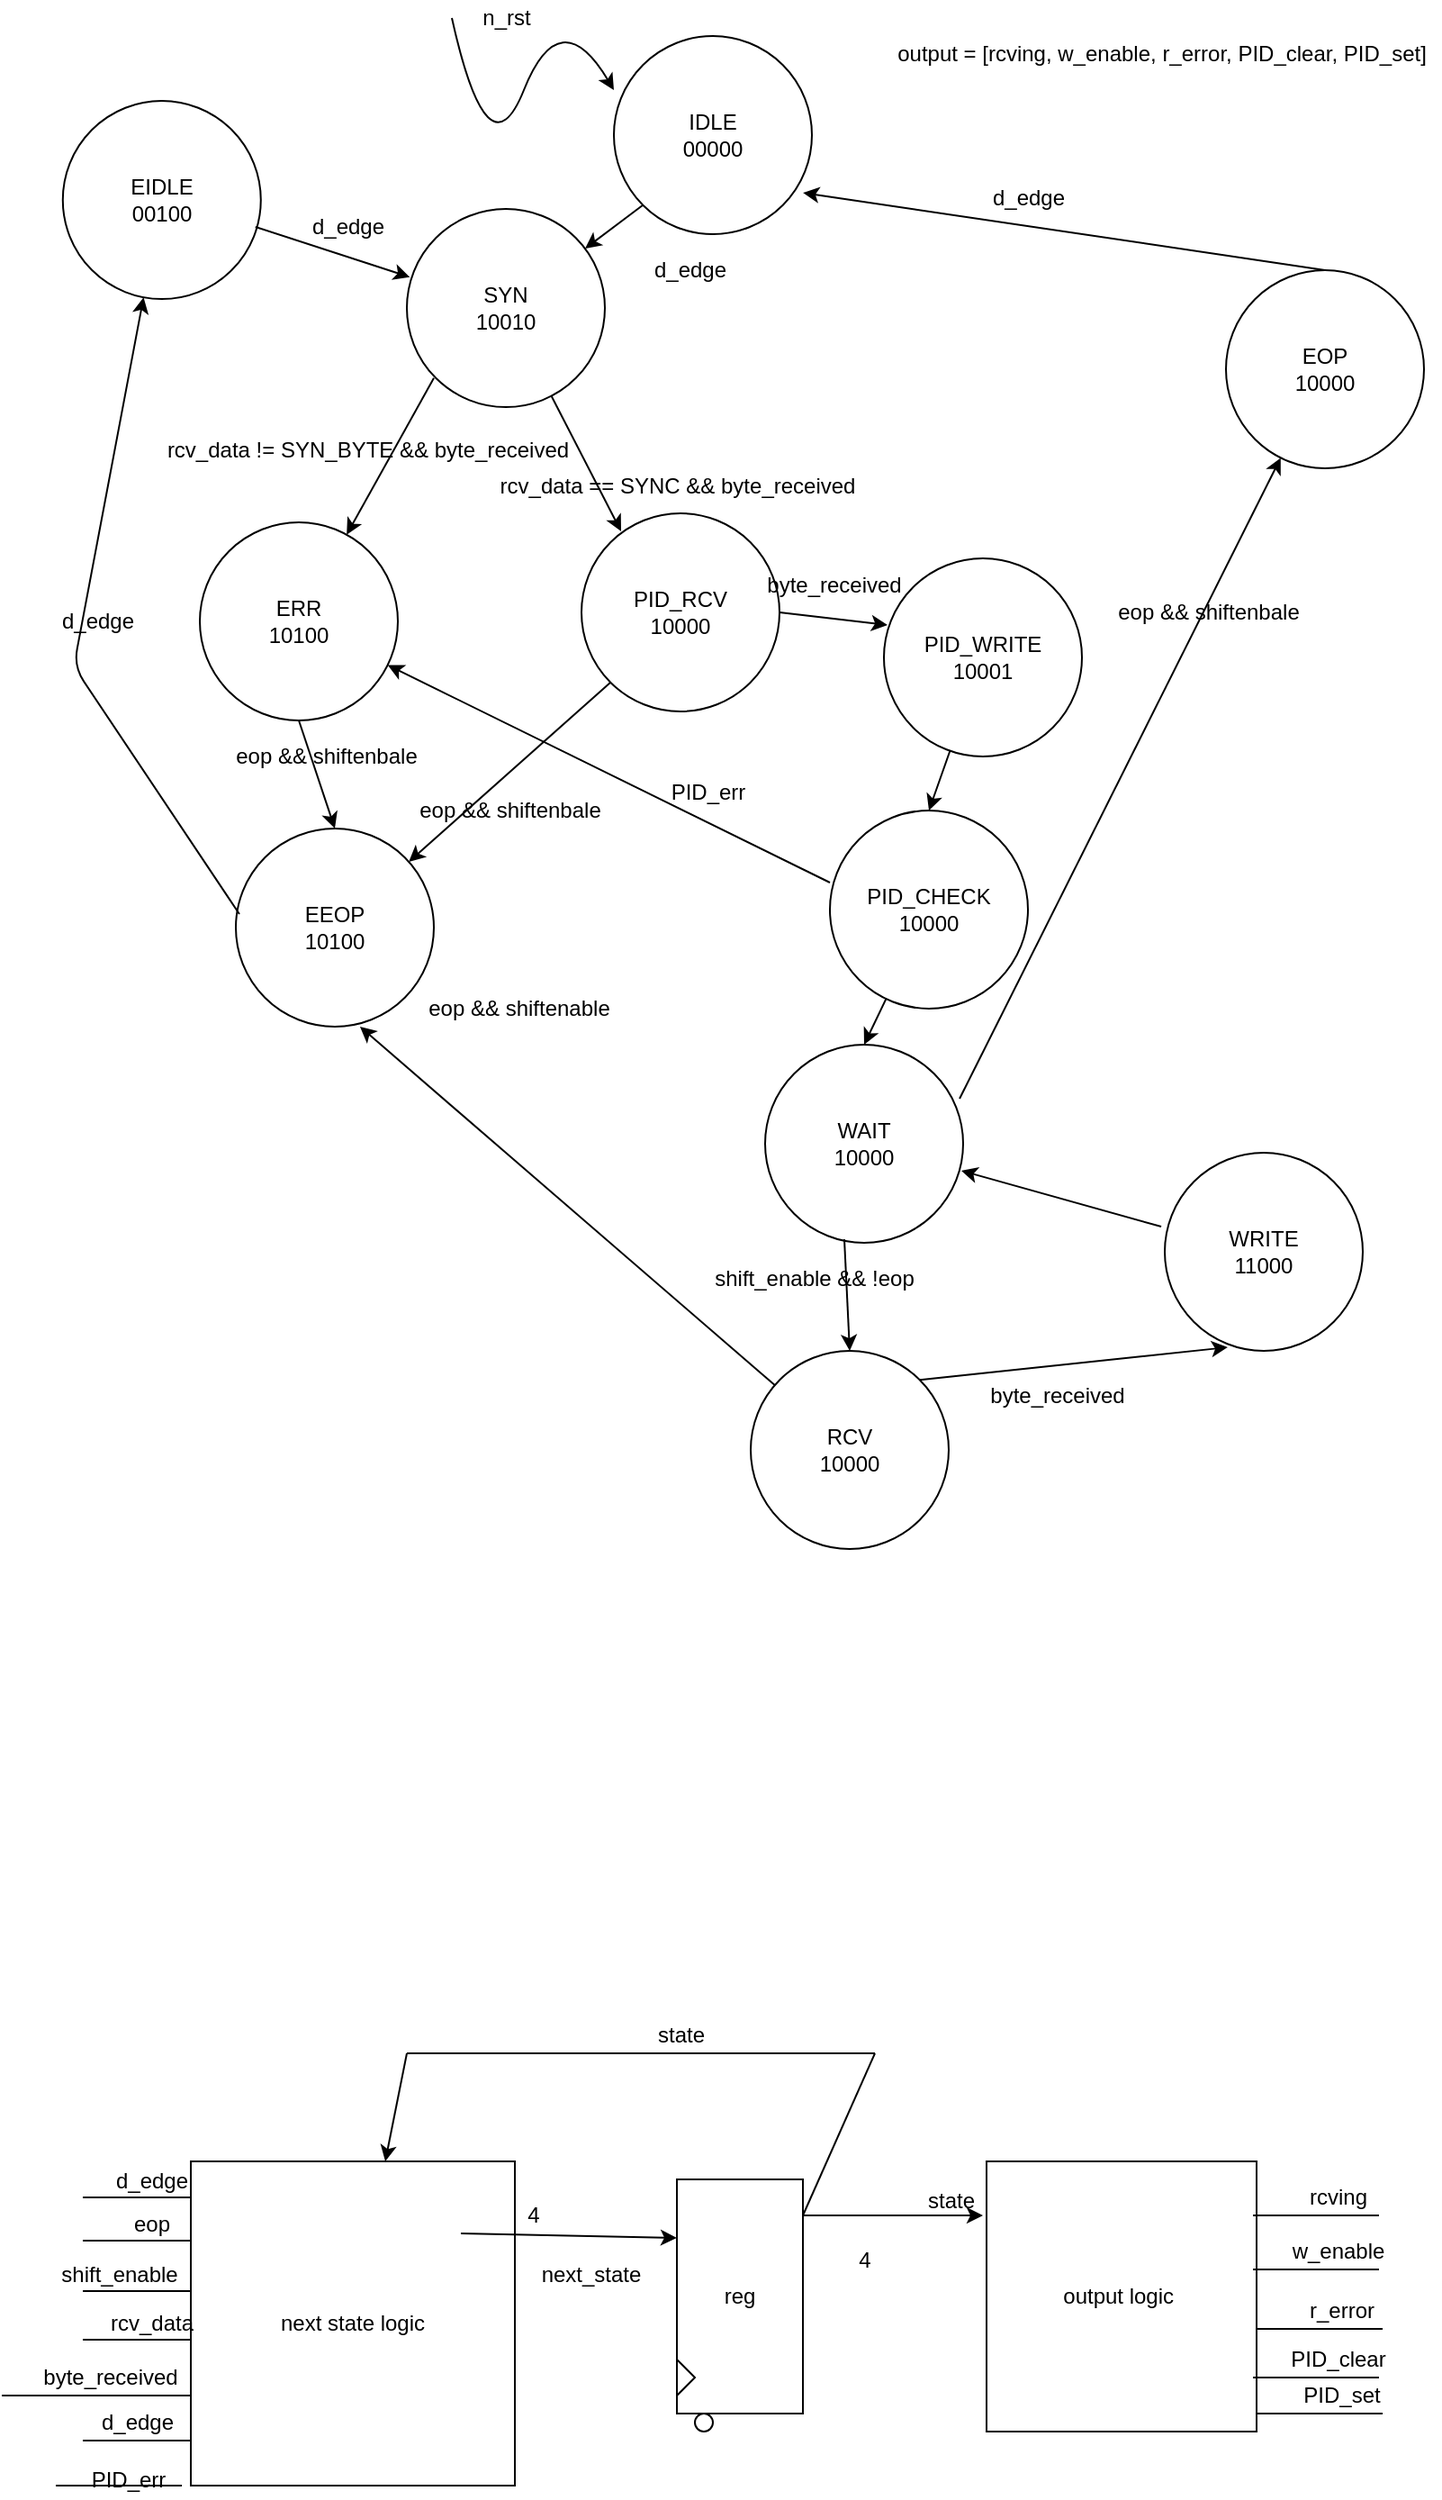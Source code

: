 <mxfile version="13.0.1" type="device"><diagram id="uCJ9kOOHFd4VZ5gEbAkc" name="Page-1"><mxGraphModel dx="953" dy="726" grid="1" gridSize="10" guides="1" tooltips="1" connect="1" arrows="1" fold="1" page="1" pageScale="1" pageWidth="850" pageHeight="1100" math="0" shadow="0"><root><mxCell id="0"/><mxCell id="1" parent="0"/><mxCell id="wGmYTm8C_t985OZbXYJu-1" value="IDLE&lt;br&gt;00000" style="ellipse;whiteSpace=wrap;html=1;aspect=fixed;" parent="1" vertex="1"><mxGeometry x="360" y="40" width="110" height="110" as="geometry"/></mxCell><mxCell id="wGmYTm8C_t985OZbXYJu-2" value="output = [rcving, w_enable, r_error, PID_clear, PID_set]" style="text;html=1;align=center;verticalAlign=middle;resizable=0;points=[];autosize=1;" parent="1" vertex="1"><mxGeometry x="509" y="40" width="310" height="20" as="geometry"/></mxCell><mxCell id="wGmYTm8C_t985OZbXYJu-3" value="SYN&lt;br&gt;10010" style="ellipse;whiteSpace=wrap;html=1;aspect=fixed;" parent="1" vertex="1"><mxGeometry x="245" y="136.02" width="110" height="110" as="geometry"/></mxCell><mxCell id="wGmYTm8C_t985OZbXYJu-4" value="" style="endArrow=classic;html=1;exitX=0;exitY=1;exitDx=0;exitDy=0;" parent="1" source="wGmYTm8C_t985OZbXYJu-1" target="wGmYTm8C_t985OZbXYJu-3" edge="1"><mxGeometry width="50" height="50" relative="1" as="geometry"><mxPoint x="470" y="130" as="sourcePoint"/><mxPoint x="520" y="80" as="targetPoint"/></mxGeometry></mxCell><mxCell id="wGmYTm8C_t985OZbXYJu-6" value="ERR&lt;br&gt;10100" style="ellipse;whiteSpace=wrap;html=1;aspect=fixed;" parent="1" vertex="1"><mxGeometry x="130" y="310" width="110" height="110" as="geometry"/></mxCell><mxCell id="wGmYTm8C_t985OZbXYJu-7" value="d_edge" style="text;html=1;align=center;verticalAlign=middle;resizable=0;points=[];autosize=1;" parent="1" vertex="1"><mxGeometry x="372" y="160" width="60" height="20" as="geometry"/></mxCell><mxCell id="wGmYTm8C_t985OZbXYJu-8" value="" style="endArrow=classic;html=1;exitX=0;exitY=1;exitDx=0;exitDy=0;" parent="1" target="wGmYTm8C_t985OZbXYJu-6" edge="1"><mxGeometry width="50" height="50" relative="1" as="geometry"><mxPoint x="259.999" y="229.911" as="sourcePoint"/><mxPoint x="195.86" y="280" as="targetPoint"/></mxGeometry></mxCell><mxCell id="wGmYTm8C_t985OZbXYJu-9" value="rcv_data != SYN_BYTE &amp;amp;&amp;amp; byte_received" style="text;html=1;align=center;verticalAlign=middle;resizable=0;points=[];autosize=1;" parent="1" vertex="1"><mxGeometry x="103" y="260" width="240" height="20" as="geometry"/></mxCell><mxCell id="wGmYTm8C_t985OZbXYJu-10" value="" style="endArrow=classic;html=1;entryX=0.5;entryY=0;entryDx=0;entryDy=0;exitX=0.5;exitY=1;exitDx=0;exitDy=0;" parent="1" source="wGmYTm8C_t985OZbXYJu-6" target="wGmYTm8C_t985OZbXYJu-76" edge="1"><mxGeometry width="50" height="50" relative="1" as="geometry"><mxPoint x="590" y="250" as="sourcePoint"/><mxPoint x="640" y="200" as="targetPoint"/></mxGeometry></mxCell><mxCell id="wGmYTm8C_t985OZbXYJu-11" value="eop &amp;amp;&amp;amp; shiftenbale" style="text;html=1;align=center;verticalAlign=middle;resizable=0;points=[];autosize=1;" parent="1" vertex="1"><mxGeometry x="140" y="430" width="120" height="20" as="geometry"/></mxCell><mxCell id="wGmYTm8C_t985OZbXYJu-12" value="RCV&lt;br&gt;10000" style="ellipse;whiteSpace=wrap;html=1;aspect=fixed;" parent="1" vertex="1"><mxGeometry x="436" y="770" width="110" height="110" as="geometry"/></mxCell><mxCell id="wGmYTm8C_t985OZbXYJu-14" value="" style="curved=1;endArrow=classic;html=1;" parent="1" edge="1"><mxGeometry width="50" height="50" relative="1" as="geometry"><mxPoint x="270" y="30" as="sourcePoint"/><mxPoint x="360" y="70" as="targetPoint"/><Array as="points"><mxPoint x="290" y="120"/><mxPoint x="330" y="20"/></Array></mxGeometry></mxCell><mxCell id="wGmYTm8C_t985OZbXYJu-15" value="n_rst" style="text;html=1;align=center;verticalAlign=middle;resizable=0;points=[];autosize=1;" parent="1" vertex="1"><mxGeometry x="280" y="20" width="40" height="20" as="geometry"/></mxCell><mxCell id="wGmYTm8C_t985OZbXYJu-16" value="" style="endArrow=classic;html=1;entryX=0.2;entryY=0.091;entryDx=0;entryDy=0;entryPerimeter=0;" parent="1" edge="1" target="LaQl458IQ-yTjx2HWhM2-1" source="wGmYTm8C_t985OZbXYJu-3"><mxGeometry width="50" height="50" relative="1" as="geometry"><mxPoint x="340" y="300" as="sourcePoint"/><mxPoint x="350" y="340" as="targetPoint"/></mxGeometry></mxCell><mxCell id="wGmYTm8C_t985OZbXYJu-17" value="WRITE&lt;br&gt;11000" style="ellipse;whiteSpace=wrap;html=1;aspect=fixed;" parent="1" vertex="1"><mxGeometry x="666" y="660" width="110" height="110" as="geometry"/></mxCell><mxCell id="wGmYTm8C_t985OZbXYJu-18" value="" style="endArrow=classic;html=1;entryX=0.318;entryY=0.982;entryDx=0;entryDy=0;exitX=1;exitY=0;exitDx=0;exitDy=0;entryPerimeter=0;" parent="1" source="wGmYTm8C_t985OZbXYJu-12" target="wGmYTm8C_t985OZbXYJu-17" edge="1"><mxGeometry width="50" height="50" relative="1" as="geometry"><mxPoint x="336" y="720" as="sourcePoint"/><mxPoint x="386" y="670" as="targetPoint"/></mxGeometry></mxCell><mxCell id="wGmYTm8C_t985OZbXYJu-19" value="byte_received" style="text;html=1;align=center;verticalAlign=middle;resizable=0;points=[];autosize=1;" parent="1" vertex="1"><mxGeometry x="561" y="785" width="90" height="20" as="geometry"/></mxCell><mxCell id="wGmYTm8C_t985OZbXYJu-20" value="" style="endArrow=classic;html=1;entryX=0.991;entryY=0.636;entryDx=0;entryDy=0;entryPerimeter=0;exitX=-0.018;exitY=0.373;exitDx=0;exitDy=0;exitPerimeter=0;" parent="1" source="wGmYTm8C_t985OZbXYJu-17" target="wGmYTm8C_t985OZbXYJu-94" edge="1"><mxGeometry width="50" height="50" relative="1" as="geometry"><mxPoint x="456" y="790" as="sourcePoint"/><mxPoint x="506" y="740" as="targetPoint"/></mxGeometry></mxCell><mxCell id="wGmYTm8C_t985OZbXYJu-27" value="EIDLE&lt;br&gt;00100" style="ellipse;whiteSpace=wrap;html=1;aspect=fixed;" parent="1" vertex="1"><mxGeometry x="53.89" y="76.02" width="110" height="110" as="geometry"/></mxCell><mxCell id="wGmYTm8C_t985OZbXYJu-29" value="" style="endArrow=classic;html=1;exitX=0.973;exitY=0.636;exitDx=0;exitDy=0;exitPerimeter=0;" parent="1" source="wGmYTm8C_t985OZbXYJu-27" edge="1"><mxGeometry width="50" height="50" relative="1" as="geometry"><mxPoint x="133.89" y="316.02" as="sourcePoint"/><mxPoint x="246.637" y="173.856" as="targetPoint"/></mxGeometry></mxCell><mxCell id="wGmYTm8C_t985OZbXYJu-30" value="d_edge" style="text;html=1;align=center;verticalAlign=middle;resizable=0;points=[];autosize=1;" parent="1" vertex="1"><mxGeometry x="181.89" y="136.02" width="60" height="20" as="geometry"/></mxCell><mxCell id="wGmYTm8C_t985OZbXYJu-32" value="next state logic" style="whiteSpace=wrap;html=1;aspect=fixed;" parent="1" vertex="1"><mxGeometry x="125" y="1220" width="180" height="180" as="geometry"/></mxCell><mxCell id="wGmYTm8C_t985OZbXYJu-33" value="reg" style="rounded=0;whiteSpace=wrap;html=1;" parent="1" vertex="1"><mxGeometry x="395" y="1230" width="70" height="130" as="geometry"/></mxCell><mxCell id="wGmYTm8C_t985OZbXYJu-34" value="" style="endArrow=classic;html=1;entryX=0;entryY=0.25;entryDx=0;entryDy=0;" parent="1" target="wGmYTm8C_t985OZbXYJu-33" edge="1"><mxGeometry width="50" height="50" relative="1" as="geometry"><mxPoint x="275" y="1260" as="sourcePoint"/><mxPoint x="325" y="1210" as="targetPoint"/></mxGeometry></mxCell><mxCell id="wGmYTm8C_t985OZbXYJu-35" value="4" style="text;html=1;align=center;verticalAlign=middle;resizable=0;points=[];autosize=1;" parent="1" vertex="1"><mxGeometry x="305" y="1240" width="20" height="20" as="geometry"/></mxCell><mxCell id="wGmYTm8C_t985OZbXYJu-36" value="next_state" style="text;html=1;align=center;verticalAlign=middle;resizable=0;points=[];autosize=1;" parent="1" vertex="1"><mxGeometry x="312" y="1273" width="70" height="20" as="geometry"/></mxCell><mxCell id="wGmYTm8C_t985OZbXYJu-37" value="" style="endArrow=none;html=1;" parent="1" edge="1"><mxGeometry width="50" height="50" relative="1" as="geometry"><mxPoint x="465" y="1250" as="sourcePoint"/><mxPoint x="505" y="1160" as="targetPoint"/></mxGeometry></mxCell><mxCell id="wGmYTm8C_t985OZbXYJu-38" value="" style="endArrow=none;html=1;" parent="1" edge="1"><mxGeometry width="50" height="50" relative="1" as="geometry"><mxPoint x="245" y="1160" as="sourcePoint"/><mxPoint x="505" y="1160" as="targetPoint"/></mxGeometry></mxCell><mxCell id="wGmYTm8C_t985OZbXYJu-39" value="" style="endArrow=classic;html=1;" parent="1" target="wGmYTm8C_t985OZbXYJu-32" edge="1"><mxGeometry width="50" height="50" relative="1" as="geometry"><mxPoint x="245" y="1160" as="sourcePoint"/><mxPoint x="295" y="1110" as="targetPoint"/></mxGeometry></mxCell><mxCell id="wGmYTm8C_t985OZbXYJu-40" value="state" style="text;html=1;align=center;verticalAlign=middle;resizable=0;points=[];autosize=1;" parent="1" vertex="1"><mxGeometry x="377" y="1140" width="40" height="20" as="geometry"/></mxCell><mxCell id="wGmYTm8C_t985OZbXYJu-41" value="" style="endArrow=classic;html=1;" parent="1" edge="1"><mxGeometry width="50" height="50" relative="1" as="geometry"><mxPoint x="465" y="1250" as="sourcePoint"/><mxPoint x="565" y="1250" as="targetPoint"/></mxGeometry></mxCell><mxCell id="wGmYTm8C_t985OZbXYJu-42" value="" style="triangle;whiteSpace=wrap;html=1;" parent="1" vertex="1"><mxGeometry x="395" y="1330" width="10" height="20" as="geometry"/></mxCell><mxCell id="wGmYTm8C_t985OZbXYJu-43" value="" style="ellipse;whiteSpace=wrap;html=1;aspect=fixed;" parent="1" vertex="1"><mxGeometry x="405" y="1360" width="10" height="10" as="geometry"/></mxCell><mxCell id="wGmYTm8C_t985OZbXYJu-44" value="4" style="text;html=1;align=center;verticalAlign=middle;resizable=0;points=[];autosize=1;" parent="1" vertex="1"><mxGeometry x="489" y="1265" width="20" height="20" as="geometry"/></mxCell><mxCell id="wGmYTm8C_t985OZbXYJu-45" value="state" style="text;html=1;align=center;verticalAlign=middle;resizable=0;points=[];autosize=1;" parent="1" vertex="1"><mxGeometry x="527" y="1232" width="40" height="20" as="geometry"/></mxCell><mxCell id="wGmYTm8C_t985OZbXYJu-46" value="output logic&amp;nbsp;" style="whiteSpace=wrap;html=1;aspect=fixed;" parent="1" vertex="1"><mxGeometry x="567" y="1220" width="150" height="150" as="geometry"/></mxCell><mxCell id="wGmYTm8C_t985OZbXYJu-47" value="" style="endArrow=none;html=1;" parent="1" edge="1"><mxGeometry width="50" height="50" relative="1" as="geometry"><mxPoint x="715" y="1250" as="sourcePoint"/><mxPoint x="785" y="1250" as="targetPoint"/></mxGeometry></mxCell><mxCell id="wGmYTm8C_t985OZbXYJu-48" value="rcving" style="text;html=1;align=center;verticalAlign=middle;resizable=0;points=[];autosize=1;" parent="1" vertex="1"><mxGeometry x="737" y="1230" width="50" height="20" as="geometry"/></mxCell><mxCell id="wGmYTm8C_t985OZbXYJu-49" value="" style="endArrow=none;html=1;" parent="1" edge="1"><mxGeometry width="50" height="50" relative="1" as="geometry"><mxPoint x="715" y="1280" as="sourcePoint"/><mxPoint x="785" y="1280" as="targetPoint"/></mxGeometry></mxCell><mxCell id="wGmYTm8C_t985OZbXYJu-50" value="w_enable" style="text;html=1;align=center;verticalAlign=middle;resizable=0;points=[];autosize=1;" parent="1" vertex="1"><mxGeometry x="727" y="1260" width="70" height="20" as="geometry"/></mxCell><mxCell id="wGmYTm8C_t985OZbXYJu-51" value="" style="endArrow=none;html=1;" parent="1" edge="1"><mxGeometry width="50" height="50" relative="1" as="geometry"><mxPoint x="717" y="1313" as="sourcePoint"/><mxPoint x="787" y="1313" as="targetPoint"/></mxGeometry></mxCell><mxCell id="wGmYTm8C_t985OZbXYJu-52" value="r_error" style="text;html=1;align=center;verticalAlign=middle;resizable=0;points=[];autosize=1;" parent="1" vertex="1"><mxGeometry x="739" y="1293" width="50" height="20" as="geometry"/></mxCell><mxCell id="wGmYTm8C_t985OZbXYJu-53" value="" style="endArrow=none;html=1;" parent="1" edge="1"><mxGeometry width="50" height="50" relative="1" as="geometry"><mxPoint x="65" y="1240" as="sourcePoint"/><mxPoint x="125" y="1240" as="targetPoint"/></mxGeometry></mxCell><mxCell id="wGmYTm8C_t985OZbXYJu-54" value="d_edge" style="text;html=1;align=center;verticalAlign=middle;resizable=0;points=[];autosize=1;" parent="1" vertex="1"><mxGeometry x="73" y="1221" width="60" height="20" as="geometry"/></mxCell><mxCell id="wGmYTm8C_t985OZbXYJu-55" value="" style="endArrow=none;html=1;" parent="1" edge="1"><mxGeometry width="50" height="50" relative="1" as="geometry"><mxPoint x="65" y="1264" as="sourcePoint"/><mxPoint x="125" y="1264" as="targetPoint"/></mxGeometry></mxCell><mxCell id="wGmYTm8C_t985OZbXYJu-56" value="eop" style="text;html=1;align=center;verticalAlign=middle;resizable=0;points=[];autosize=1;" parent="1" vertex="1"><mxGeometry x="83" y="1245" width="40" height="20" as="geometry"/></mxCell><mxCell id="wGmYTm8C_t985OZbXYJu-57" value="" style="endArrow=none;html=1;" parent="1" edge="1"><mxGeometry width="50" height="50" relative="1" as="geometry"><mxPoint x="65" y="1292" as="sourcePoint"/><mxPoint x="125" y="1292" as="targetPoint"/></mxGeometry></mxCell><mxCell id="wGmYTm8C_t985OZbXYJu-58" value="shift_enable" style="text;html=1;align=center;verticalAlign=middle;resizable=0;points=[];autosize=1;" parent="1" vertex="1"><mxGeometry x="45" y="1273" width="80" height="20" as="geometry"/></mxCell><mxCell id="wGmYTm8C_t985OZbXYJu-59" value="" style="endArrow=none;html=1;" parent="1" edge="1"><mxGeometry width="50" height="50" relative="1" as="geometry"><mxPoint x="65" y="1319" as="sourcePoint"/><mxPoint x="125" y="1319" as="targetPoint"/></mxGeometry></mxCell><mxCell id="wGmYTm8C_t985OZbXYJu-60" value="rcv_data" style="text;html=1;align=center;verticalAlign=middle;resizable=0;points=[];autosize=1;" parent="1" vertex="1"><mxGeometry x="73" y="1300" width="60" height="20" as="geometry"/></mxCell><mxCell id="wGmYTm8C_t985OZbXYJu-64" value="eop &amp;amp;&amp;amp; shiftenable" style="text;html=1;align=center;verticalAlign=middle;resizable=0;points=[];autosize=1;" parent="1" vertex="1"><mxGeometry x="247" y="570" width="120" height="20" as="geometry"/></mxCell><mxCell id="wGmYTm8C_t985OZbXYJu-65" value="" style="endArrow=none;html=1;" parent="1" edge="1"><mxGeometry width="50" height="50" relative="1" as="geometry"><mxPoint x="65" y="1375" as="sourcePoint"/><mxPoint x="125" y="1375" as="targetPoint"/></mxGeometry></mxCell><mxCell id="wGmYTm8C_t985OZbXYJu-66" value="d_edge" style="text;html=1;align=center;verticalAlign=middle;resizable=0;points=[];autosize=1;" parent="1" vertex="1"><mxGeometry x="65" y="1355" width="60" height="20" as="geometry"/></mxCell><mxCell id="wGmYTm8C_t985OZbXYJu-67" value="EOP&lt;br&gt;10000" style="ellipse;whiteSpace=wrap;html=1;aspect=fixed;" parent="1" vertex="1"><mxGeometry x="700" y="170" width="110" height="110" as="geometry"/></mxCell><mxCell id="wGmYTm8C_t985OZbXYJu-69" value="" style="endArrow=classic;html=1;entryX=0.955;entryY=0.791;entryDx=0;entryDy=0;entryPerimeter=0;exitX=0.5;exitY=0;exitDx=0;exitDy=0;" parent="1" source="wGmYTm8C_t985OZbXYJu-67" target="wGmYTm8C_t985OZbXYJu-1" edge="1"><mxGeometry width="50" height="50" relative="1" as="geometry"><mxPoint x="760" y="250" as="sourcePoint"/><mxPoint x="766.04" y="193.95" as="targetPoint"/></mxGeometry></mxCell><mxCell id="wGmYTm8C_t985OZbXYJu-74" value="d_edge" style="text;html=1;align=center;verticalAlign=middle;resizable=0;points=[];autosize=1;" parent="1" vertex="1"><mxGeometry x="560" y="120" width="60" height="20" as="geometry"/></mxCell><mxCell id="wGmYTm8C_t985OZbXYJu-76" value="EEOP&lt;br&gt;10100" style="ellipse;whiteSpace=wrap;html=1;aspect=fixed;" parent="1" vertex="1"><mxGeometry x="150" y="480" width="110" height="110" as="geometry"/></mxCell><mxCell id="wGmYTm8C_t985OZbXYJu-78" value="" style="endArrow=classic;html=1;exitX=0.018;exitY=0.432;exitDx=0;exitDy=0;exitPerimeter=0;" parent="1" source="wGmYTm8C_t985OZbXYJu-76" target="wGmYTm8C_t985OZbXYJu-27" edge="1"><mxGeometry width="50" height="50" relative="1" as="geometry"><mxPoint x="136" y="487.5" as="sourcePoint"/><mxPoint x="54.04" y="488.95" as="targetPoint"/><Array as="points"><mxPoint x="60" y="390"/></Array></mxGeometry></mxCell><mxCell id="wGmYTm8C_t985OZbXYJu-82" value="d_edge" style="text;html=1;align=center;verticalAlign=middle;resizable=0;points=[];autosize=1;" parent="1" vertex="1"><mxGeometry x="43" y="355" width="60" height="20" as="geometry"/></mxCell><mxCell id="wGmYTm8C_t985OZbXYJu-85" value="" style="endArrow=classic;html=1;entryX=0.627;entryY=1;entryDx=0;entryDy=0;entryPerimeter=0;" parent="1" source="wGmYTm8C_t985OZbXYJu-12" target="wGmYTm8C_t985OZbXYJu-76" edge="1"><mxGeometry width="50" height="50" relative="1" as="geometry"><mxPoint x="330" y="530" as="sourcePoint"/><mxPoint x="380" y="480" as="targetPoint"/></mxGeometry></mxCell><mxCell id="wGmYTm8C_t985OZbXYJu-86" value="rcv_data == SYNC &amp;amp;&amp;amp; byte_received" style="text;html=1;align=center;verticalAlign=middle;resizable=0;points=[];autosize=1;" parent="1" vertex="1"><mxGeometry x="290" y="280" width="210" height="20" as="geometry"/></mxCell><mxCell id="wGmYTm8C_t985OZbXYJu-88" value="" style="endArrow=none;html=1;" parent="1" edge="1"><mxGeometry width="50" height="50" relative="1" as="geometry"><mxPoint x="20" y="1350" as="sourcePoint"/><mxPoint x="125" y="1350" as="targetPoint"/></mxGeometry></mxCell><mxCell id="wGmYTm8C_t985OZbXYJu-87" value="byte_received" style="text;html=1;align=center;verticalAlign=middle;resizable=0;points=[];autosize=1;" parent="1" vertex="1"><mxGeometry x="35" y="1330" width="90" height="20" as="geometry"/></mxCell><mxCell id="wGmYTm8C_t985OZbXYJu-94" value="WAIT&lt;br&gt;10000" style="ellipse;whiteSpace=wrap;html=1;aspect=fixed;" parent="1" vertex="1"><mxGeometry x="444" y="600" width="110" height="110" as="geometry"/></mxCell><mxCell id="wGmYTm8C_t985OZbXYJu-95" value="" style="endArrow=classic;html=1;entryX=0.5;entryY=0;entryDx=0;entryDy=0;exitX=0.4;exitY=0.982;exitDx=0;exitDy=0;exitPerimeter=0;" parent="1" target="wGmYTm8C_t985OZbXYJu-12" edge="1" source="wGmYTm8C_t985OZbXYJu-94"><mxGeometry width="50" height="50" relative="1" as="geometry"><mxPoint x="426" y="710" as="sourcePoint"/><mxPoint x="476" y="660" as="targetPoint"/></mxGeometry></mxCell><mxCell id="wGmYTm8C_t985OZbXYJu-96" value="shift_enable &amp;amp;&amp;amp; !eop" style="text;html=1;align=center;verticalAlign=middle;resizable=0;points=[];autosize=1;" parent="1" vertex="1"><mxGeometry x="406" y="720" width="130" height="20" as="geometry"/></mxCell><mxCell id="wGmYTm8C_t985OZbXYJu-97" value="" style="endArrow=classic;html=1;exitX=0.982;exitY=0.273;exitDx=0;exitDy=0;exitPerimeter=0;" parent="1" target="wGmYTm8C_t985OZbXYJu-67" edge="1" source="wGmYTm8C_t985OZbXYJu-94"><mxGeometry width="50" height="50" relative="1" as="geometry"><mxPoint x="430" y="370" as="sourcePoint"/><mxPoint x="480" y="320" as="targetPoint"/></mxGeometry></mxCell><mxCell id="wGmYTm8C_t985OZbXYJu-101" value="eop &amp;amp;&amp;amp; shiftenbale" style="text;html=1;align=center;verticalAlign=middle;resizable=0;points=[];autosize=1;" parent="1" vertex="1"><mxGeometry x="630" y="350" width="120" height="20" as="geometry"/></mxCell><mxCell id="LaQl458IQ-yTjx2HWhM2-1" value="PID_RCV&lt;br&gt;10000" style="ellipse;whiteSpace=wrap;html=1;aspect=fixed;" vertex="1" parent="1"><mxGeometry x="342" y="305" width="110" height="110" as="geometry"/></mxCell><mxCell id="LaQl458IQ-yTjx2HWhM2-2" value="PID_WRITE&lt;br&gt;10001" style="ellipse;whiteSpace=wrap;html=1;aspect=fixed;" vertex="1" parent="1"><mxGeometry x="510" y="330" width="110" height="110" as="geometry"/></mxCell><mxCell id="LaQl458IQ-yTjx2HWhM2-3" value="" style="endArrow=classic;html=1;entryX=0.018;entryY=0.336;entryDx=0;entryDy=0;exitX=1;exitY=0.5;exitDx=0;exitDy=0;entryPerimeter=0;" edge="1" parent="1" source="LaQl458IQ-yTjx2HWhM2-1" target="LaQl458IQ-yTjx2HWhM2-2"><mxGeometry width="50" height="50" relative="1" as="geometry"><mxPoint x="390" y="440" as="sourcePoint"/><mxPoint x="440" y="390" as="targetPoint"/><Array as="points"><mxPoint x="512" y="367"/></Array></mxGeometry></mxCell><mxCell id="LaQl458IQ-yTjx2HWhM2-4" value="byte_received" style="text;html=1;align=center;verticalAlign=middle;resizable=0;points=[];autosize=1;" vertex="1" parent="1"><mxGeometry x="437" y="335" width="90" height="20" as="geometry"/></mxCell><mxCell id="LaQl458IQ-yTjx2HWhM2-5" value="" style="endArrow=classic;html=1;entryX=0.5;entryY=0;entryDx=0;entryDy=0;" edge="1" parent="1" source="LaQl458IQ-yTjx2HWhM2-8" target="wGmYTm8C_t985OZbXYJu-94"><mxGeometry width="50" height="50" relative="1" as="geometry"><mxPoint x="490" y="540" as="sourcePoint"/><mxPoint x="540" y="490" as="targetPoint"/></mxGeometry></mxCell><mxCell id="LaQl458IQ-yTjx2HWhM2-6" value="" style="endArrow=classic;html=1;exitX=0;exitY=1;exitDx=0;exitDy=0;" edge="1" parent="1" source="LaQl458IQ-yTjx2HWhM2-1" target="wGmYTm8C_t985OZbXYJu-76"><mxGeometry width="50" height="50" relative="1" as="geometry"><mxPoint x="330" y="440" as="sourcePoint"/><mxPoint x="380" y="390" as="targetPoint"/></mxGeometry></mxCell><mxCell id="LaQl458IQ-yTjx2HWhM2-7" value="eop &amp;amp;&amp;amp; shiftenbale" style="text;html=1;align=center;verticalAlign=middle;resizable=0;points=[];autosize=1;" vertex="1" parent="1"><mxGeometry x="241.89" y="460" width="120" height="20" as="geometry"/></mxCell><mxCell id="LaQl458IQ-yTjx2HWhM2-8" value="PID_CHECK&lt;br&gt;10000" style="ellipse;whiteSpace=wrap;html=1;aspect=fixed;" vertex="1" parent="1"><mxGeometry x="480" y="470" width="110" height="110" as="geometry"/></mxCell><mxCell id="LaQl458IQ-yTjx2HWhM2-9" value="" style="endArrow=classic;html=1;entryX=0.5;entryY=0;entryDx=0;entryDy=0;" edge="1" parent="1" source="LaQl458IQ-yTjx2HWhM2-2" target="LaQl458IQ-yTjx2HWhM2-8"><mxGeometry width="50" height="50" relative="1" as="geometry"><mxPoint x="548.86" y="437.578" as="sourcePoint"/><mxPoint x="499" y="600" as="targetPoint"/></mxGeometry></mxCell><mxCell id="LaQl458IQ-yTjx2HWhM2-10" value="" style="endArrow=classic;html=1;" edge="1" parent="1" target="wGmYTm8C_t985OZbXYJu-6"><mxGeometry width="50" height="50" relative="1" as="geometry"><mxPoint x="480" y="510" as="sourcePoint"/><mxPoint x="530" y="460" as="targetPoint"/></mxGeometry></mxCell><mxCell id="LaQl458IQ-yTjx2HWhM2-11" value="PID_err" style="text;html=1;align=center;verticalAlign=middle;resizable=0;points=[];autosize=1;" vertex="1" parent="1"><mxGeometry x="382" y="450" width="60" height="20" as="geometry"/></mxCell><mxCell id="LaQl458IQ-yTjx2HWhM2-13" value="" style="endArrow=none;html=1;" edge="1" parent="1"><mxGeometry width="50" height="50" relative="1" as="geometry"><mxPoint x="50" y="1400" as="sourcePoint"/><mxPoint x="120" y="1400" as="targetPoint"/></mxGeometry></mxCell><mxCell id="LaQl458IQ-yTjx2HWhM2-14" value="PID_err" style="text;html=1;align=center;verticalAlign=middle;resizable=0;points=[];autosize=1;" vertex="1" parent="1"><mxGeometry x="60" y="1387" width="60" height="20" as="geometry"/></mxCell><mxCell id="LaQl458IQ-yTjx2HWhM2-15" value="" style="endArrow=none;html=1;" edge="1" parent="1"><mxGeometry width="50" height="50" relative="1" as="geometry"><mxPoint x="715" y="1340" as="sourcePoint"/><mxPoint x="785" y="1340" as="targetPoint"/></mxGeometry></mxCell><mxCell id="LaQl458IQ-yTjx2HWhM2-16" value="PID_clear" style="text;html=1;align=center;verticalAlign=middle;resizable=0;points=[];autosize=1;" vertex="1" parent="1"><mxGeometry x="727" y="1320" width="70" height="20" as="geometry"/></mxCell><mxCell id="LaQl458IQ-yTjx2HWhM2-17" value="" style="endArrow=none;html=1;" edge="1" parent="1"><mxGeometry width="50" height="50" relative="1" as="geometry"><mxPoint x="717" y="1360" as="sourcePoint"/><mxPoint x="787" y="1360" as="targetPoint"/></mxGeometry></mxCell><mxCell id="LaQl458IQ-yTjx2HWhM2-18" value="PID_set" style="text;html=1;align=center;verticalAlign=middle;resizable=0;points=[];autosize=1;" vertex="1" parent="1"><mxGeometry x="734" y="1340" width="60" height="20" as="geometry"/></mxCell></root></mxGraphModel></diagram></mxfile>